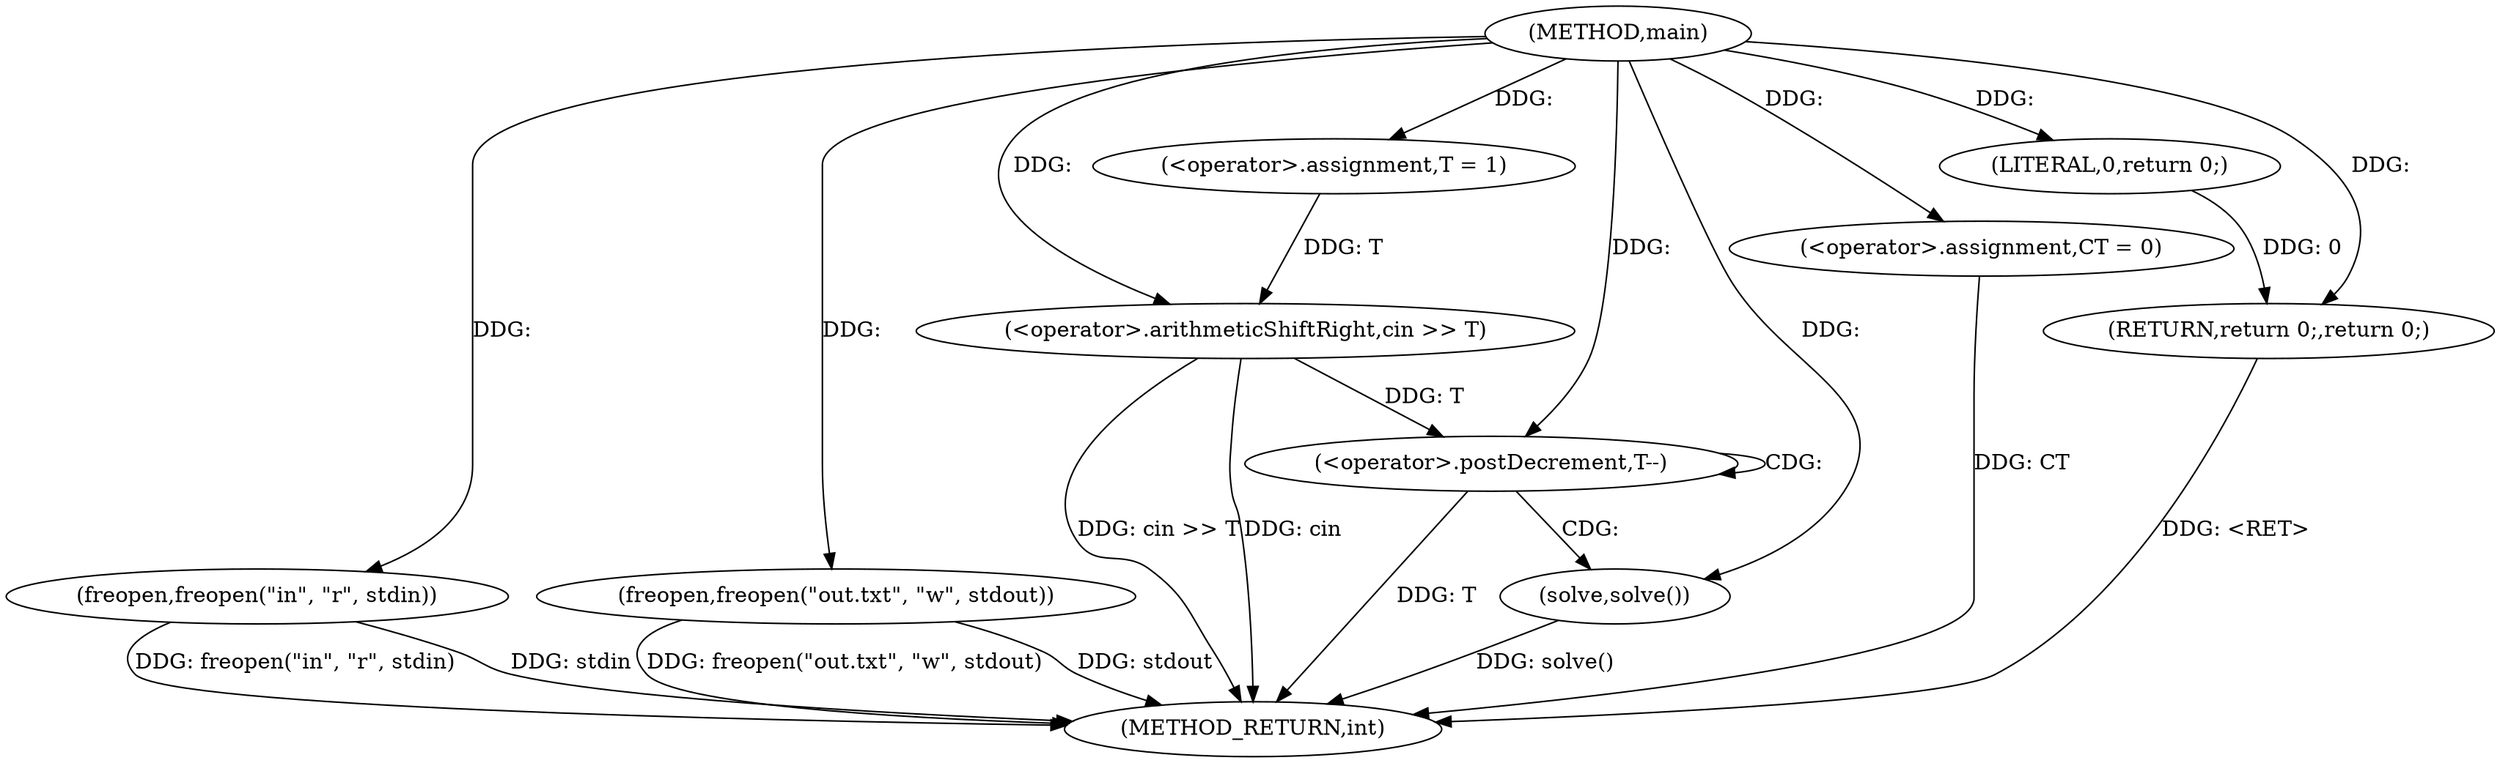 digraph "main" {  
"1000281" [label = "(METHOD,main)" ]
"1000309" [label = "(METHOD_RETURN,int)" ]
"1000283" [label = "(freopen,freopen(\"in\", \"r\", stdin))" ]
"1000287" [label = "(freopen,freopen(\"out.txt\", \"w\", stdout))" ]
"1000292" [label = "(<operator>.assignment,T = 1)" ]
"1000295" [label = "(<operator>.arithmeticShiftRight,cin >> T)" ]
"1000299" [label = "(<operator>.assignment,CT = 0)" ]
"1000307" [label = "(RETURN,return 0;,return 0;)" ]
"1000303" [label = "(<operator>.postDecrement,T--)" ]
"1000308" [label = "(LITERAL,0,return 0;)" ]
"1000306" [label = "(solve,solve())" ]
  "1000283" -> "1000309"  [ label = "DDG: freopen(\"in\", \"r\", stdin)"] 
  "1000287" -> "1000309"  [ label = "DDG: freopen(\"out.txt\", \"w\", stdout)"] 
  "1000295" -> "1000309"  [ label = "DDG: cin >> T"] 
  "1000299" -> "1000309"  [ label = "DDG: CT"] 
  "1000303" -> "1000309"  [ label = "DDG: T"] 
  "1000306" -> "1000309"  [ label = "DDG: solve()"] 
  "1000307" -> "1000309"  [ label = "DDG: <RET>"] 
  "1000283" -> "1000309"  [ label = "DDG: stdin"] 
  "1000287" -> "1000309"  [ label = "DDG: stdout"] 
  "1000295" -> "1000309"  [ label = "DDG: cin"] 
  "1000281" -> "1000292"  [ label = "DDG: "] 
  "1000281" -> "1000299"  [ label = "DDG: "] 
  "1000308" -> "1000307"  [ label = "DDG: 0"] 
  "1000281" -> "1000307"  [ label = "DDG: "] 
  "1000281" -> "1000283"  [ label = "DDG: "] 
  "1000281" -> "1000287"  [ label = "DDG: "] 
  "1000281" -> "1000295"  [ label = "DDG: "] 
  "1000292" -> "1000295"  [ label = "DDG: T"] 
  "1000281" -> "1000308"  [ label = "DDG: "] 
  "1000295" -> "1000303"  [ label = "DDG: T"] 
  "1000281" -> "1000303"  [ label = "DDG: "] 
  "1000281" -> "1000306"  [ label = "DDG: "] 
  "1000303" -> "1000303"  [ label = "CDG: "] 
  "1000303" -> "1000306"  [ label = "CDG: "] 
}

